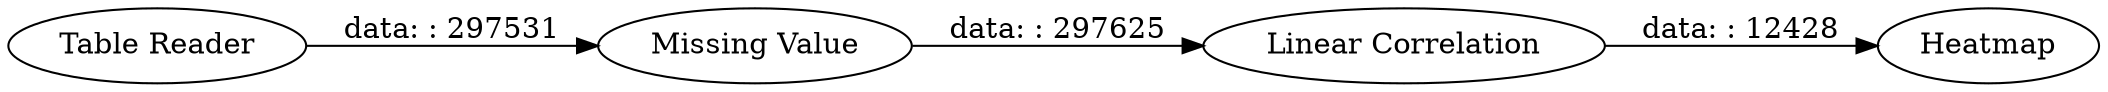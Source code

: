 digraph {
	"7961644073825834180_3" [label="Linear Correlation"]
	"7961644073825834180_1" [label="Table Reader"]
	"7961644073825834180_2" [label="Missing Value"]
	"7961644073825834180_4" [label=Heatmap]
	"7961644073825834180_3" -> "7961644073825834180_4" [label="data: : 12428"]
	"7961644073825834180_2" -> "7961644073825834180_3" [label="data: : 297625"]
	"7961644073825834180_1" -> "7961644073825834180_2" [label="data: : 297531"]
	rankdir=LR
}
